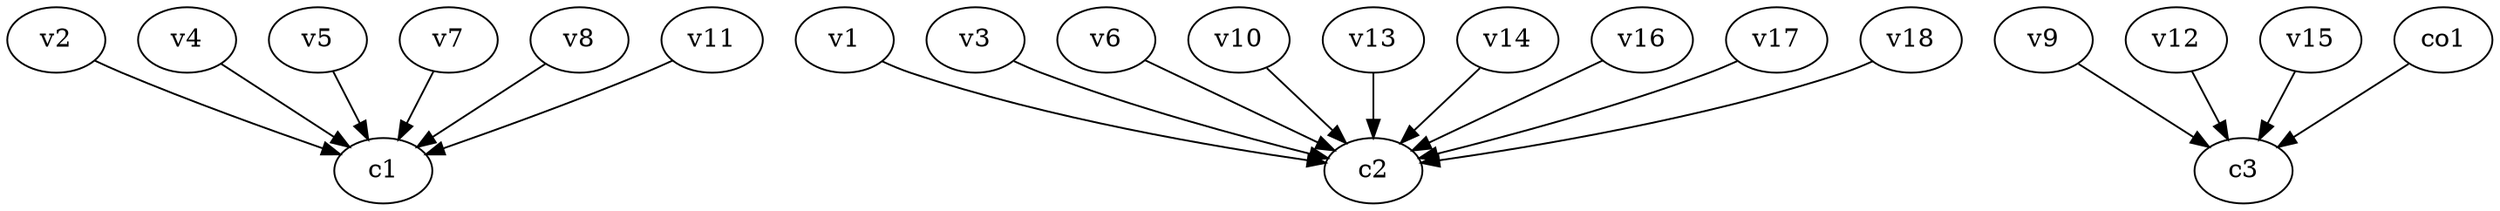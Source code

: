strict digraph  {
c1;
c2;
c3;
v1;
v2;
v3;
v4;
v5;
v6;
v7;
v8;
v9;
v10;
v11;
v12;
v13;
v14;
v15;
v16;
v17;
v18;
co1;
v1 -> c2  [weight=1];
v2 -> c1  [weight=1];
v3 -> c2  [weight=1];
v4 -> c1  [weight=1];
v5 -> c1  [weight=1];
v6 -> c2  [weight=1];
v7 -> c1  [weight=1];
v8 -> c1  [weight=1];
v9 -> c3  [weight=1];
v10 -> c2  [weight=1];
v11 -> c1  [weight=1];
v12 -> c3  [weight=1];
v13 -> c2  [weight=1];
v14 -> c2  [weight=1];
v15 -> c3  [weight=1];
v16 -> c2  [weight=1];
v17 -> c2  [weight=1];
v18 -> c2  [weight=1];
co1 -> c3  [weight=1];
}
